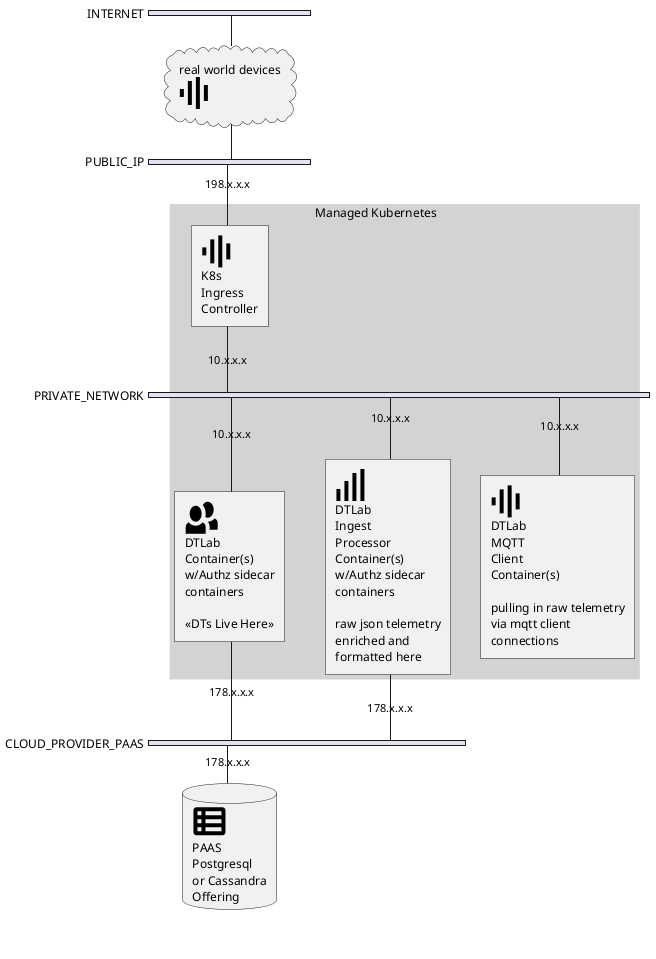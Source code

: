 @startuml
nwdiag {

  group {
    color = "lightgrey";
    description = "                                             Managed Kubernetes";
    nginx;
    dtlab;
    dtlabingest;
    dtlabingestmqtt;
  }

  network INTERNET {
    devices [shape = cloud, description = "real world devices\n<&audio-spectrum*4>"];
  }

  network PUBLIC_IP {
    devices;
    nginx[shape= participant, address = 198.x.x.x, description = "<&audio-spectrum*4>\nK8s\nIngress\nController"];
  }

  network PRIVATE_NETWORK {
    nginx[shape = participant, address = 10.x.x.x, description = "<&audio-spectrum*4>\nK8s\nIngress\nController"];
    dtlabingestmqtt[address = 10.x.x.x, shape = participant, description = "<&audio-spectrum*4>\nDTLab\nMQTT\nClient\nContainer(s)\n\npulling in raw telemetry\nvia mqtt client\nconnections"];
    dtlabingest[address = 10.x.x.x, shape =  participant, description = "<&signal*4>\nDTLab\nIngest\nProcessor\nContainer(s)"];
    dtlab[address = 10.x.x.x, shape = participant, description = "<&people*4>\nDTLab\nContainer(s)\n\n<<DTs Live Here>>"];
    
  }

  network CLOUD_PROVIDER_PAAS {
    dtlab[address = 178.x.x.x, shape = participant, description = "<&people*4>\nDTLab\nContainer(s)\nw/Authz sidecar\ncontainers\n\n<<DTs Live Here>>"];
    dtlabingest[address = 178.x.x.x, shape =  participant, description = "<&signal*4>\nDTLab\nIngest\nProcessor\nContainer(s)\nw/Authz sidecar\ncontainers\n\nraw json telemetry\nenriched and\nformatted here"];
    db[shape = database, address = 178.x.x.x, description = "<&spreadsheet*4>\nPAAS\nPostgresql\nor Cassandra\nOffering"];
  }

}

@enduml
